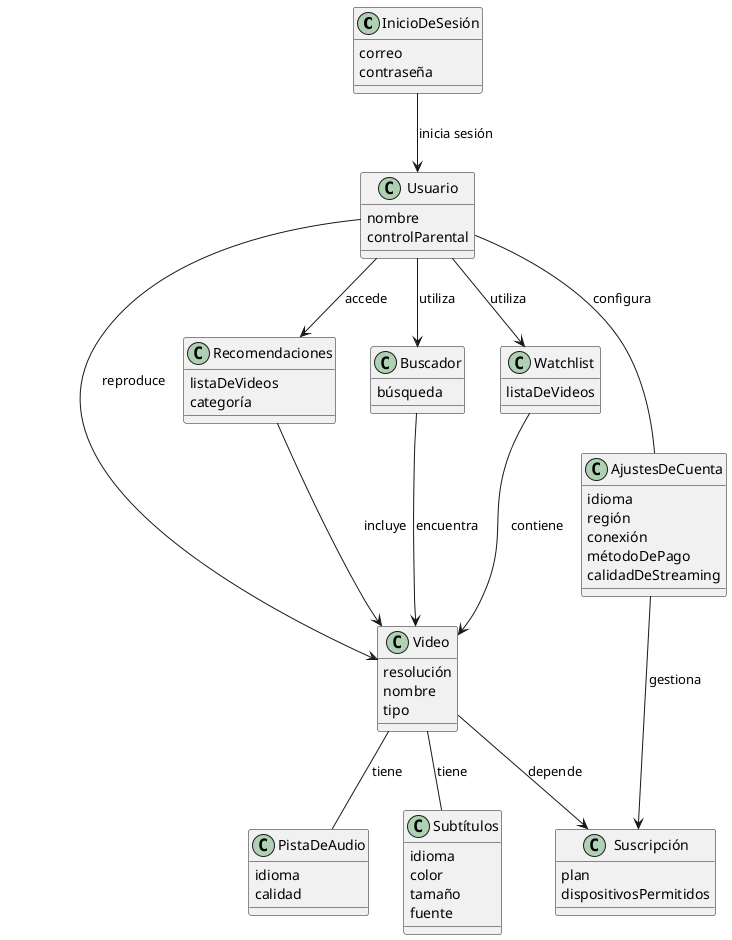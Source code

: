 @startuml diagramaDeClasesMejora1

class InicioDeSesión {
    correo
    contraseña
}

class Usuario {
    nombre
    controlParental
}

class Recomendaciones {
    listaDeVideos
    categoría
}

class Buscador {
    búsqueda
}

class Video {
    resolución
    nombre
    tipo
}

class PistaDeAudio {
    idioma
    calidad
}

class Subtítulos {
    idioma
    color
    tamaño
    fuente
}

class AjustesDeCuenta {
    idioma
    región
    conexión
    métodoDePago
    calidadDeStreaming
}

class Watchlist {
    listaDeVideos
}

class Suscripción {
    plan
    dispositivosPermitidos
}

InicioDeSesión --> Usuario : inicia sesión
Usuario --> Recomendaciones : accede
Usuario --> Watchlist : utiliza
Usuario -- AjustesDeCuenta : configura
Usuario --> Buscador : utiliza
Usuario --> Video : reproduce

Recomendaciones --> Video : incluye
Watchlist --> Video : contiene
Buscador --> Video : encuentra

Video -- PistaDeAudio : tiene
Video -- Subtítulos : tiene
Video --> Suscripción : depende

AjustesDeCuenta --> Suscripción : gestiona

@enduml
